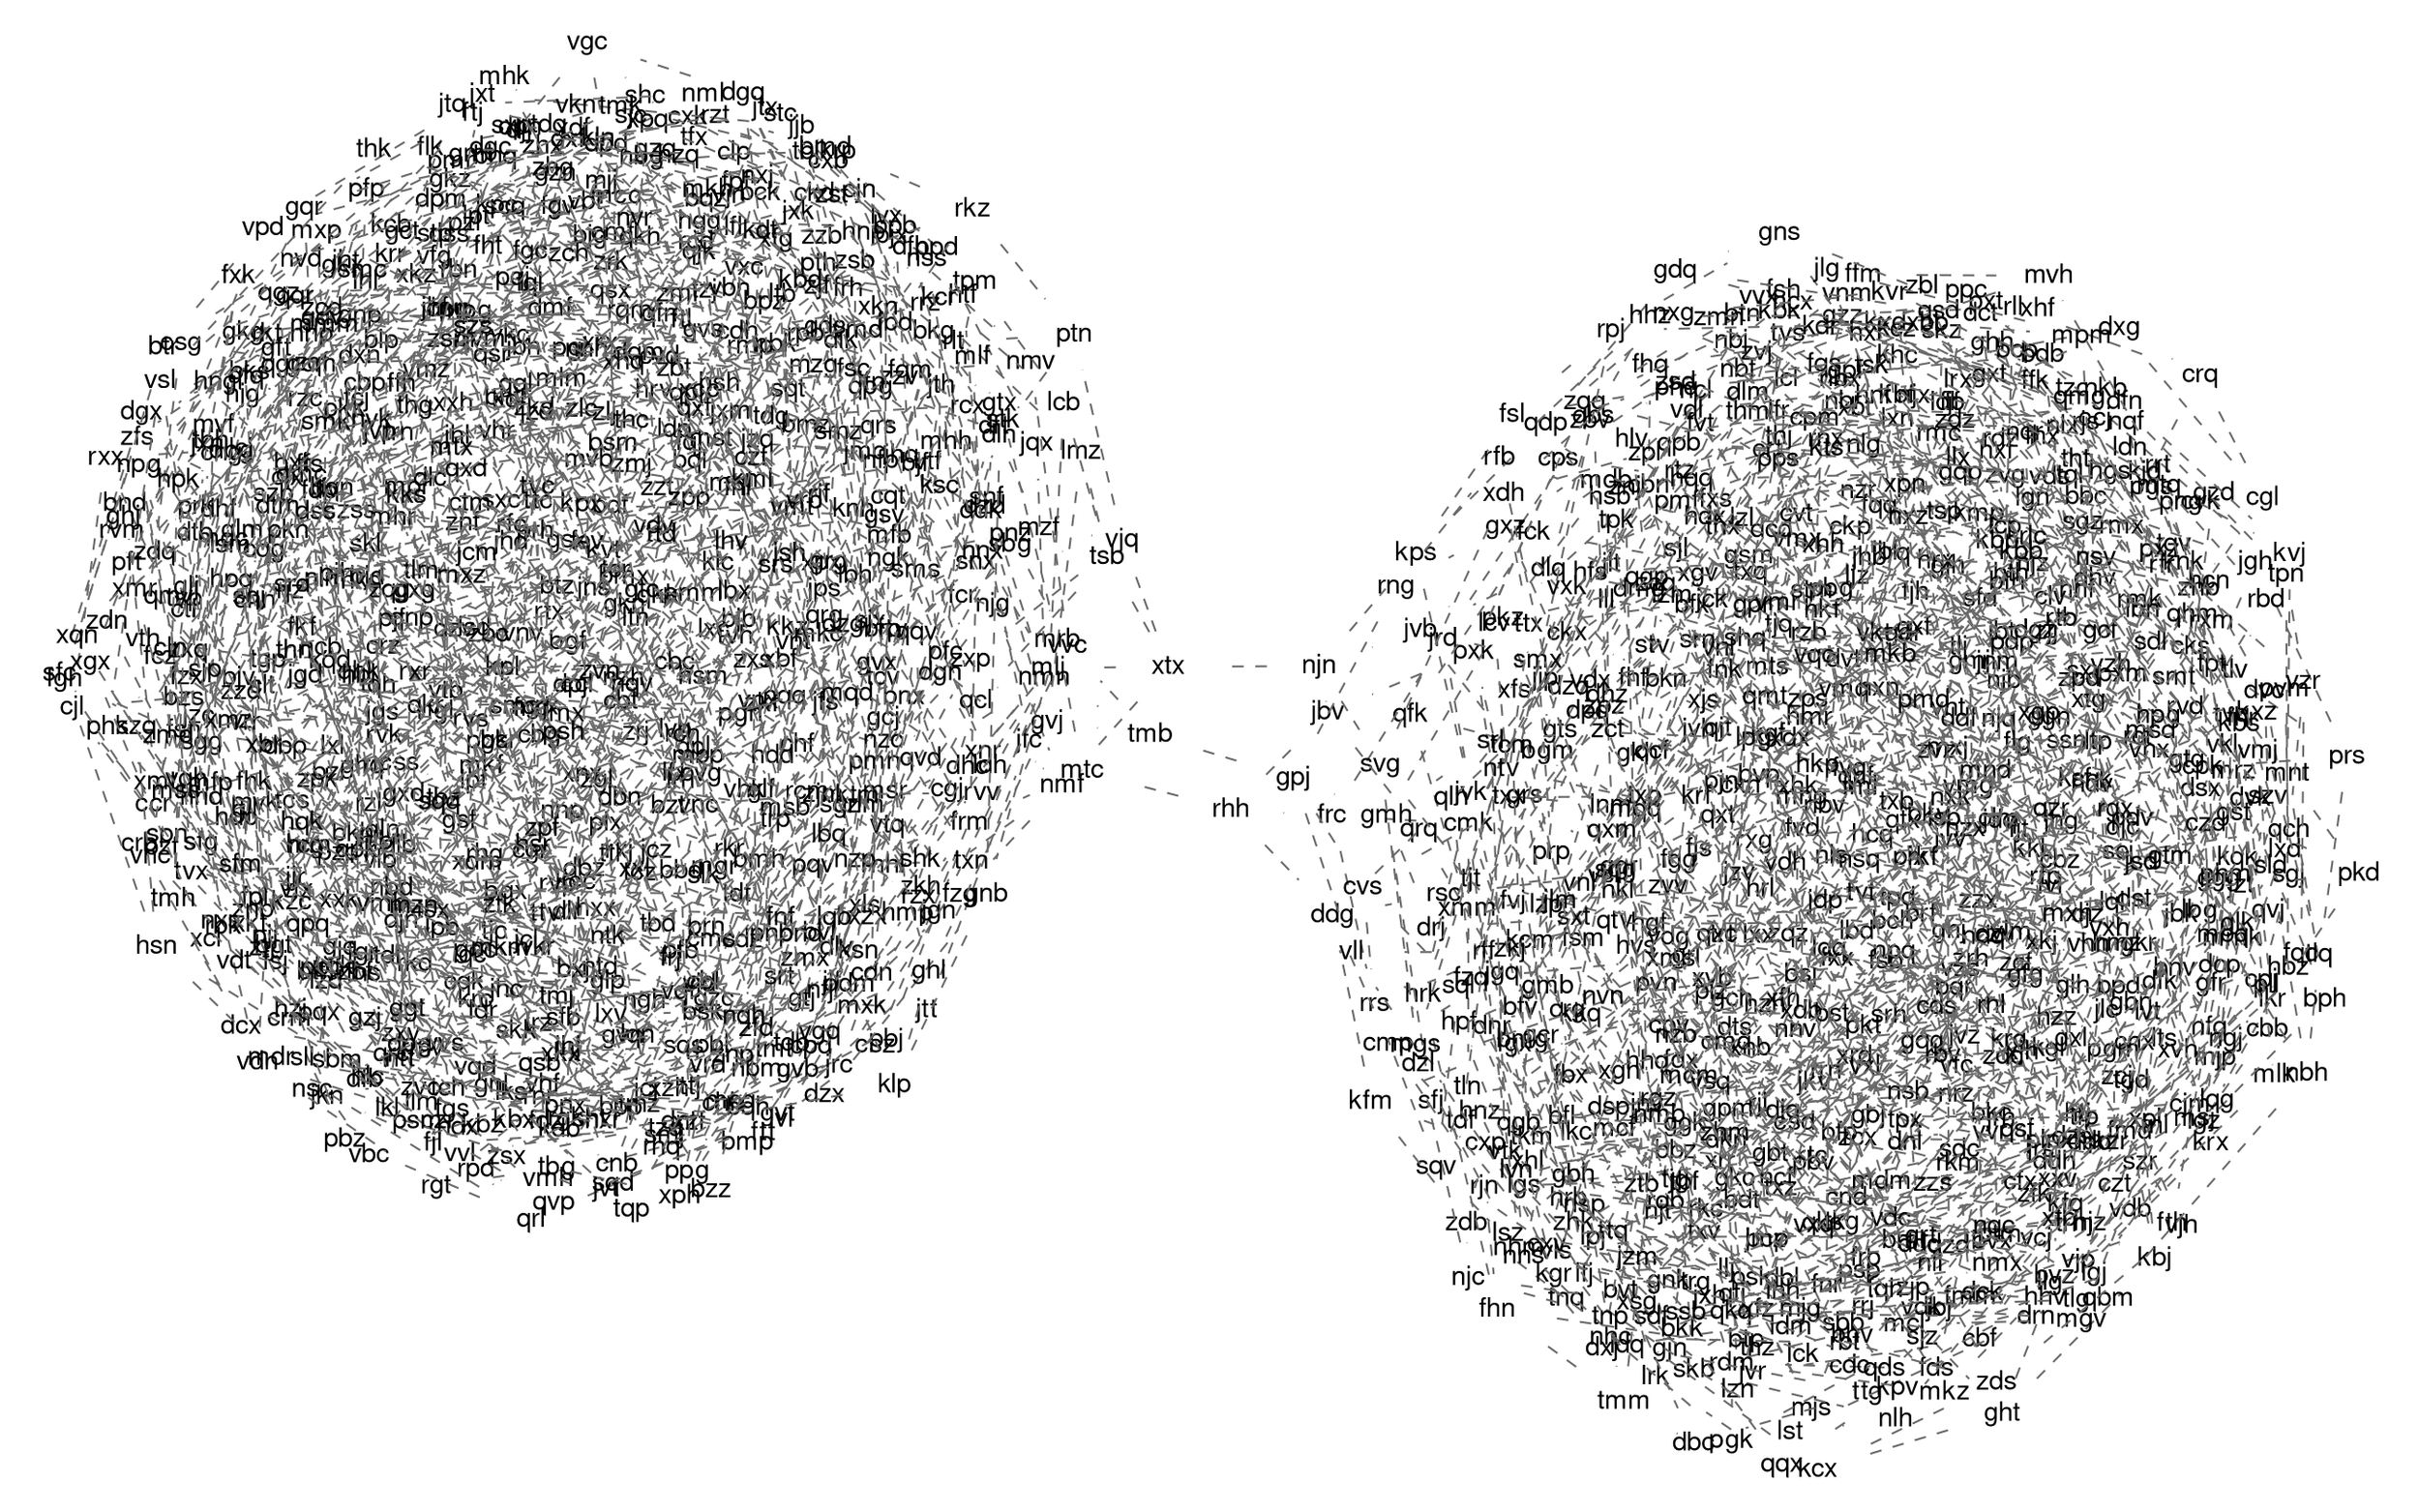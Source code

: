graph grid {
    layout = "neato";
    node [fontname = "Helvetica,Arial,sans-serif";];
    edge [fontname = "Helvetica,Arial,sans-serif";];
    node [shape = plaintext;];
    edge [weight = 1000; style = dashed; color = dimgrey;];
    
    hcn -- bbc;
    mnt -- bbc;
    skz -- bbc;
    txq -- bbc;
    bnx -- bbd;
    bbd -- gcm;
    rtr -- bbd;
    bbd -- xzf;
    fvl -- bbz;
    bbz -- ggk;
    mjs -- bbz;
    bbz -- prp;
    bbz -- skb;
    xrr -- bbz;
    bch -- bkc;
    hgf -- bch;
    jzt -- bch;
    bch -- rxg;
    bck -- djj;
    bck -- jhq;
    jht -- bck;
    bck -- tzj;
    kxd -- bcp;
    bcp -- mts;
    bcp -- tqv;
    bcp -- xhf;
    bcz -- gkc;
    hjz -- bcz;
    bcz -- scj;
    bcz -- xhl;
    lcl -- bdb;
    njx -- bdb;
    ppc -- bdb;
    sxr -- bdb;
    bdf -- cmf;
    bdf -- css;
    lfn -- bdf;
    bdf -- nlm;
    bdf -- nzh;
    bdf -- rmp;
    bfp -- bdt;
    bdt -- bfv;
    bdt -- cjm;
    bdt -- gch;
    clv -- bfh;
    bfh -- cxn;
    msd -- bfh;
    zvg -- bfh;
    kcm -- bfl;
    bfl -- rrn;
    bfl -- sfj;
    zcx -- bfl;
    bfp -- fsb;
    bfp -- fsm;
    bfp -- kgl;
    bfp -- vdb;
    gkh -- bfv;
    jvk -- bfv;
    njt -- bfv;
    bfx -- bgm;
    ckp -- bfx;
    gjh -- bfx;
    bfx -- lfr;
    npq -- bfx;
    cqk -- bgf;
    bgf -- hrv;
    prk -- bgf;
    rcm -- bgf;
    dmg -- bgm;
    fjs -- bgm;
    jjp -- bgm;
    qfk -- bgm;
    zvv -- bgm;
    bgt -- clt;
    bgt -- fsn;
    bgt -- hxx;
    bgt -- xgk;
    gvn -- bgx;
    plx -- bgx;
    pmm -- bgx;
    xnx -- bgx;
    bht -- cqg;
    bht -- ldp;
    bht -- ltb;
    bht -- qkk;
    fth -- bhv;
    nsp -- bhv;
    pln -- bhv;
    qks -- bhv;
    bjb -- gcj;
    lpb -- bjb;
    bjb -- lvb;
    bjb -- mcc;
    ccr -- bjd;
    bjd -- lrh;
    bjd -- mpg;
    bjd -- qmc;
    bjf -- fpf;
    bjf -- jlf;
    bjf -- njg;
    bjf -- zbt;
    dxf -- bjg;
    bjg -- ltb;
    nxj -- bjg;
    bjg -- qmc;
    bjg -- qpj;
    bjv -- bzr;
    bjv -- crx;
    bjv -- hvp;
    bjv -- pbp;
    bjx -- bsm;
    bjx -- ltb;
    nml -- bjx;
    nmv -- bjx;
    rrz -- bjx;
    fds -- bkc;
    psk -- bkc;
    rrn -- bkc;
    ssn -- bkc;
    bkg -- ckd;
    bkg -- cqt;
    bkg -- dft;
    bkg -- jhq;
    bkg -- stk;
    gjq -- bkh;
    bkh -- nsc;
    bkh -- pft;
    rxj -- bkh;
    bkh -- vnv;
    bkh -- zxv;
    bkk -- bvx;
    bkk -- psp;
    bkk -- qqx;
    bkk -- tkm;
    bkk -- zhk;
    bkn -- ckx;
    bkn -- dmg;
    bkn -- fqq;
    bkn -- jkv;
    dgx -- bks;
    bks -- hkd;
    bks -- rfc;
    bks -- tbh;
    bkv -- bnv;
    bkv -- cks;
    bkv -- dmg;
    gpm -- bkv;
    bkv -- xtg;
    bqn -- blp;
    blp -- dqm;
    blp -- mkf;
    xxh -- blp;
    bmd -- hsh;
    rzt -- bmd;
    tpm -- bmd;
    zhg -- bmd;
    dkn -- bmg;
    gsm -- bmg;
    lpj -- bmg;
    xmm -- bmg;
    clt -- bmh;
    mhh -- bmh;
    pfb -- bmh;
    bmh -- xzh;
    csz -- bmp;
    bmp -- hmp;
    ntd -- bmp;
    bmp -- pnb;
    nnv -- bmr;
    rjl -- bmr;
    bmr -- vdb;
    bmr -- xnb;
    cgr -- bmx;
    nbk -- bmx;
    bmx -- qvm;
    bmx -- tqh;
    bmx -- vfg;
    bmx -- vhk;
    bmx -- zkf;
    bmz -- gds;
    gnm -- bmz;
    bmz -- pgn;
    ppd -- bmz;
    bmz -- rcd;
    glm -- bnd;
    qgz -- bnd;
    qmv -- bnd;
    xmt -- bnd;
    dmf -- bnq;
    qfn -- bnq;
    vgc -- bnq;
    vmz -- bnq;
    bnv -- jvz;
    bnv -- mnt;
    trm -- bnv;
    zcj -- bnv;
    bnx -- frm;
    bnx -- lxc;
    bnx -- sqt;
    hgg -- bpb;
    bpb -- sms;
    stc -- bpb;
    tfx -- bpb;
    fxx -- bpd;
    ltp -- bpd;
    lts -- bpd;
    zcx -- bpd;
    bph -- llg;
    mnt -- bph;
    mrz -- bph;
    bph -- pll;
    dbp -- bpp;
    ftt -- bpp;
    ndx -- bpp;
    xls -- bpp;
    bpz -- ppd;
    bpz -- ttc;
    bpz -- xbf;
    xpq -- bpz;
    bpz -- zmr;
    bqh -- jtt;
    bqh -- nqq;
    bqh -- skk;
    bqh -- vvl;
    nxj -- bql;
    pmn -- bql;
    qss -- bql;
    xgk -- bql;
    bqn -- bsm;
    mxp -- bqn;
    bqn -- xmt;
    bqn -- zgl;
    bqr -- fvg;
    bqr -- ggk;
    bqr -- gkr;
    bqr -- lbd;
    bqr -- mmk;
    bqr -- vfc;
    bqz -- cbp;
    bqz -- gkz;
    jth -- bqz;
    bqz -- vxc;
    brf -- cnd;
    brf -- dkn;
    brf -- grl;
    brf -- jhb;
    brf -- ljz;
    brf -- sdc;
    brn -- kkz;
    nzc -- brn;
    brn -- tbg;
    brn -- xxk;
    brp -- cbg;
    brp -- qrg;
    brp -- qxf;
    brp -- sbg;
    fmd -- bsj;
    kkq -- bsj;
    lnm -- bsj;
    rct -- bsj;
    xgh -- bsj;
    fdz -- bsk;
    mkc -- bsk;
    bsk -- tmt;
    bsk -- vmb;
    tgp -- bsm;
    bsm -- tvh;
    bst -- crg;
    bst -- czv;
    bst -- ggn;
    bst -- lqq;
    bst -- vdk;
    ccr -- btf;
    kbz -- btf;
    smg -- btf;
    tjc -- btf;
    xcl -- btf;
    btn -- cpm;
    kmp -- btn;
    lxn -- btn;
    zbv -- btn;
    dbl -- btp;
    btp -- lck;
    rtc -- btp;
    xvb -- btp;
    fdp -- btr;
    fgh -- btr;
    pmr -- btr;
    vpd -- btr;
    knh -- btz;
    btz -- mdc;
    zmj -- btz;
    zpk -- btz;
    bvg -- fsv;
    bvg -- ksn;
    bvg -- rfc;
    bvg -- rhg;
    gvt -- bvl;
    bvl -- hdd;
    bvl -- jps;
    bvl -- pbl;
    bvl -- rzx;
    fxx -- bvp;
    hgf -- bvp;
    kbp -- bvp;
    lnm -- bvp;
    bvt -- cdc;
    bvt -- gbj;
    bvt -- gbt;
    bvt -- tdf;
    bvx -- ddh;
    bvx -- hbz;
    bvx -- txz;
    bvx -- vdk;
    gbt -- bvz;
    ght -- bvz;
    hzz -- bvz;
    xhp -- bvz;
    bxf -- kvt;
    bxf -- qgz;
    bxf -- rvk;
    bxf -- rvm;
    bxj -- jzc;
    bxj -- mkf;
    msr -- bxj;
    vrd -- bxj;
    bzf -- cqg;
    bzf -- djn;
    pqx -- bzf;
    bzf -- znb;
    glp -- bzr;
    hdp -- bzr;
    hrm -- bzr;
    rzc -- bzr;
    bzs -- pbk;
    bzs -- qgr;
    bzs -- sbm;
    bzs -- tbh;
    fdz -- bzt;
    bzt -- hsh;
    bzt -- kcc;
    lrz -- bzt;
    zjm -- bzt;
    cnb -- bzz;
    jcj -- bzz;
    pqv -- bzz;
    bzz -- tqp;
    cbb -- jbj;
    cbb -- lgj;
    cbb -- mlk;
    cbb -- vds;
    cbc -- cqt;
    tjc -- cbc;
    znf -- cbc;
    zzd -- cbc;
    cbf -- jvr;
    trg -- cbf;
    vcj -- cbf;
    cbf -- xvh;
    llv -- cbg;
    rzl -- cbg;
    cbg -- tqh;
    cbl -- hxr;
    kbx -- cbl;
    kdb -- cbl;
    lbq -- cbl;
    pmn -- cbl;
    cbl -- zxv;
    cbn -- fhq;
    cbn -- ldb;
    cbn -- ncl;
    cbn -- pkz;
    cbn -- xhk;
    fql -- cbp;
    hpq -- cbp;
    cbp -- qfq;
    rvs -- cbp;
    cbt -- kpl;
    cbt -- lxc;
    qkr -- cbt;
    cbt -- vmb;
    xdm -- cbt;
    cbt -- zzv;
    dfk -- cbz;
    ggg -- cbz;
    cbz -- pdp;
    cbz -- qch;
    stm -- cbz;
    cbz -- xpl;
    xrd -- cbz;
    fvl -- ccj;
    ghh -- ccj;
    vnm -- ccj;
    xbt -- ccj;
    hlb -- ccl;
    ccl -- mbp;
    qkr -- ccl;
    qsr -- ccl;
    ccl -- vjd;
    ccl -- znf;
    ccr -- cjl;
    ccr -- rvk;
    gpm -- cdc;
    cdc -- ptm;
    cdc -- qzd;
    cdh -- cqt;
    mpg -- cdh;
    xkn -- cdh;
    zkd -- cdh;
    zqf -- cdh;
    cdn -- gvx;
    jrc -- cdn;
    nbm -- cdn;
    qqv -- cdn;
    llj -- cds;
    smt -- cds;
    cds -- srh;
    cds -- ttq;
    vht -- cds;
    cdz -- glf;
    jzd -- cdz;
    msr -- cdz;
    cdz -- sqd;
    cfx -- ggg;
    lbg -- cfx;
    ldq -- cfx;
    cfx -- tgd;
    knh -- cgj;
    cgj -- mlj;
    cgj -- pnb;
    cgj -- srt;
    cgl -- crq;
    dxg -- cgl;
    gzd -- cgl;
    ltp -- cgl;
    cgr -- dlv;
    cgr -- ghq;
    cgr -- hlc;
    cgr -- tcs;
    gvs -- chf;
    snf -- chf;
    tch -- chf;
    xnx -- chf;
    dzx -- chh;
    xph -- chh;
    zlj -- chh;
    zmx -- chh;
    chn -- kpx;
    chn -- lzd;
    chn -- pfp;
    chn -- zdq;
    rxx -- cjl;
    spn -- cjl;
    zzd -- cjl;
    cjm -- lkr;
    phm -- cjm;
    xhp -- cjm;
    fql -- cjn;
    hnp -- cjn;
    lvx -- cjn;
    mhh -- cjn;
    cjz -- fqh;
    cjz -- gjh;
    cjz -- gtg;
    cjz -- hrl;
    mlm -- ckd;
    sjc -- ckd;
    sxp -- ckd;
    tpm -- ckd;
    ckp -- csd;
    kbp -- ckp;
    ckp -- vds;
    gmj -- cks;
    hth -- cks;
    prs -- cks;
    cmk -- ckx;
    jvh -- ckx;
    ncl -- ckx;
    xgv -- ckx;
    djq -- clm;
    clm -- kqk;
    lxx -- clm;
    pbg -- clm;
    cln -- dtb;
    cln -- npg;
    cln -- nvd;
    cln -- vhf;
    clp -- gmt;
    lfn -- clp;
    clp -- ltb;
    vfg -- clp;
    clt -- crz;
    clt -- gkg;
    clv -- cpj;
    ldb -- clv;
    clv -- njx;
    clv -- qjt;
    clx -- ghq;
    clx -- vtb;
    clx -- zhg;
    clx -- znf;
    cmf -- gkg;
    tdg -- cmf;
    cmf -- vjn;
    cmk -- dnr;
    cmk -- frc;
    gcr -- cmk;
    cmk -- jlt;
    cmk -- tln;
    cmp -- ddg;
    cmp -- hrk;
    cmp -- jgq;
    rjn -- cmp;
    cmp -- tdf;
    cmq -- fbx;
    hmr -- cmq;
    xfh -- cmq;
    zdc -- cmq;
    cms -- gcj;
    hsr -- cms;
    kdb -- cms;
    cms -- kpl;
    cpd -- cnb;
    kbx -- cnb;
    vnc -- cnb;
    krg -- cnd;
    cnd -- lkc;
    vjp -- cnd;
    cng -- jgs;
    cng -- kpc;
    cng -- qfq;
    cng -- qhk;
    cnk -- jhg;
    cnk -- shq;
    xhk -- cnk;
    zdc -- cnk;
    glh -- cnx;
    jrs -- cnx;
    lqq -- cnx;
    cnx -- pdv;
    cpd -- sqd;
    cpd -- stk;
    trp -- cpd;
    cpj -- dzs;
    cpj -- sgj;
    cpj -- trm;
    cpk -- gfr;
    cpk -- jbl;
    cpk -- ksf;
    cpk -- prs;
    cpk -- qvj;
    cpk -- smt;
    gzz -- cpm;
    lzm -- cpm;
    cpm -- pdp;
    vnm -- cpm;
    dqm -- cpq;
    cpq -- jxn;
    cpq -- mvb;
    tvc -- cpq;
    cps -- hqq;
    nbj -- cps;
    pmf -- cps;
    pxk -- cps;
    cpv -- dhv;
    cpv -- jrh;
    cpv -- kcm;
    cpv -- nhc;
    ctm -- cqg;
    gln -- cqg;
    cqg -- qvm;
    cqk -- gzc;
    cqk -- mvk;
    cqk -- tzq;
    cqk -- zvc;
    rcx -- cqt;
    vbn -- cqt;
    xkn -- cqt;
    xnr -- cqt;
    dcx -- crb;
    hzj -- crb;
    lsm -- crb;
    tcs -- crb;
    fvj -- crg;
    crg -- hpf;
    crg -- pjx;
    ghq -- crm;
    lzd -- crm;
    pbz -- crm;
    plx -- crm;
    dxg -- crq;
    rll -- crq;
    rmx -- crq;
    crt -- fsh;
    crt -- gxt;
    nzx -- crt;
    crt -- vds;
    crt -- zqq;
    fkf -- crx;
    crx -- hxx;
    crx -- mst;
    pqv -- crx;
    crx -- sqj;
    crx -- tdl;
    crz -- mbp;
    tcs -- crz;
    vmz -- crz;
    jbj -- csd;
    vtk -- csd;
    xvh -- csd;
    csg -- gcm;
    jhf -- csg;
    lhl -- csg;
    csg -- vth;
    fgs -- css;
    fsn -- css;
    gsf -- css;
    css -- nnp;
    rzl -- css;
    csz -- dnt;
    csz -- rvv;
    trp -- csz;
    ctf -- fcz;
    ctf -- gkg;
    ctf -- hhd;
    ctf -- npg;
    tmh -- ctf;
    ctf -- vhr;
    ctm -- gnp;
    ctm -- jxm;
    rkr -- ctm;
    zmj -- ctm;
    dlc -- cvd;
    fgv -- cvd;
    pmm -- cvd;
    qrg -- cvd;
    cvk -- kvj;
    cvk -- mxj;
    cvk -- nlx;
    zvg -- cvk;
    gpj -- cvs;
    grs -- cvs;
    cvs -- rrs;
    sql -- cvs;
    cvt -- dpq;
    cvt -- sdl;
    cvt -- trt;
    cvt -- xgv;
    cxk -- cxb;
    fqm -- cxb;
    xfg -- cxb;
    zsm -- cxb;
    mql -- cxk;
    zch -- cxk;
    cxk -- zhg;
    dzq -- cxn;
    fsm -- cxn;
    cxn -- gdr;
    zzs -- cxn;
    kfm -- cxp;
    vdh -- cxp;
    vsq -- cxp;
    cxp -- zdb;
    cxv -- lkc;
    cxv -- psk;
    cxv -- rrn;
    cxv -- sfj;
    czd -- nfq;
    czd -- npq;
    czd -- sgz;
    czd -- vlm;
    fsc -- czf;
    rlt -- czf;
    thc -- czf;
    czf -- vfx;
    dfb -- czr;
    hsn -- czr;
    czr -- qrc;
    vdn -- czr;
    czr -- vmh;
    znp -- czr;
    czt -- pgm;
    czt -- tkg;
    zcf -- czt;
    zzs -- czt;
    gbt -- czv;
    gxf -- czv;
    czv -- njq;
    pbv -- czv;
    tpx -- czv;
    krg -- dbb;
    dbb -- llg;
    njb -- dbb;
    dbb -- tkg;
    gbh -- dbc;
    pgk -- dbc;
    tmm -- dbc;
    ttg -- dbc;
    dgc -- dbg;
    lcj -- dbg;
    pft -- dbg;
    qpk -- dbg;
    xxh -- dbg;
    dbl -- dck;
    sxt -- dbl;
    dbl -- tfp;
    dbn -- gvx;
    dbn -- pkn;
    dbn -- tbz;
    dbn -- vrd;
    dbp -- gjl;
    dbp -- kqd;
    dbp -- rfc;
    zdn -- dbp;
    dbz -- djn;
    dbz -- gpl;
    gxd -- dbz;
    dbz -- hqv;
    kzc -- dbz;
    dbz -- ndx;
    dbz -- pnx;
    dbz -- vhk;
    dbz -- vqf;
    lrq -- dcd;
    dcd -- qxc;
    rmc -- dcd;
    dcd -- zpl;
    dxj -- dck;
    gmj -- dck;
    zjp -- dck;
    dcp -- fth;
    dcp -- pgm;
    dcp -- rrj;
    dcp -- tlv;
    dcp -- zhb;
    dct -- gns;
    dct -- knk;
    dct -- lcp;
    dct -- tvs;
    dcx -- fhs;
    tmh -- dcx;
    dcx -- vhf;
    nsb -- ddd;
    plz -- ddd;
    ddd -- tgd;
    xfz -- ddd;
    ddf -- kqk;
    ddf -- rtc;
    ddf -- rtp;
    ddf -- sjl;
    kfm -- ddg;
    qlh -- ddg;
    rhh -- ddg;
    rsc -- ddg;
    ddh -- kfq;
    ddh -- mjp;
    ndq -- ddh;
    njt -- ddh;
    ddk -- htf;
    jfc -- ddk;
    ddk -- kkz;
    ddk -- nfp;
    ddk -- rcx;
    dfb -- dpg;
    dfb -- gsf;
    dfb -- kbx;
    dfb -- ntd;
    dfh -- dzd;
    dfh -- jjb;
    dfh -- tbj;
    dfh -- zmj;
    gxl -- dfk;
    dfk -- lgz;
    dfk -- nbv;
    dfn -- kvj;
    dfn -- qsd;
    dfn -- rnx;
    dfn -- smt;
    msr -- dft;
    dft -- mzf;
    nnx -- dft;
    lpt -- dgc;
    dgc -- rcd;
    stc -- dgc;
    fqm -- dgn;
    dgn -- gvb;
    dgn -- jfs;
    dgn -- ldh;
    dgn -- qrg;
    dgq -- jxk;
    dgq -- nbk;
    dgq -- vgc;
    dgq -- vmd;
    dgx -- lsm;
    dgx -- sfc;
    dgx -- vfg;
    dgz -- djc;
    dgz -- knk;
    dgz -- mnd;
    dgz -- nqr;
    qmt -- dgz;
    dhc -- dlv;
    dhc -- gcj;
    dhc -- vnt;
    dhc -- vvc;
    qgz -- dhf;
    rvm -- dhf;
    rxj -- dhf;
    dhf -- xqn;
    mpm -- dhv;
    rct -- dhv;
    dhv -- tpt;
    dlm -- dhz;
    dlq -- dhz;
    sql -- dhz;
    tjq -- dhz;
    zqz -- dhz;
    gbj -- djc;
    hpg -- djc;
    djc -- vdh;
    djj -- jxt;
    mxp -- djj;
    djj -- pgj;
    djj -- shc;
    dpj -- djn;
    fnd -- djn;
    fjs -- djq;
    djq -- qfj;
    xnb -- djq;
    jdq -- dkn;
    dkn -- lzn;
    fkf -- dlb;
    ngh -- dlb;
    tmx -- dlb;
    vrr -- dlb;
    xgk -- dlb;
    dlc -- glm;
    dlc -- scq;
    dlc -- tcr;
    ztk -- dlc;
    qrg -- dlk;
    tbj -- dlk;
    vmt -- dlk;
    zbt -- dlk;
    dlm -- fqs;
    dlm -- gqp;
    dlm -- rmc;
    dln -- gnb;
    dln -- jps;
    kbd -- dln;
    dln -- ptn;
    dlq -- fxs;
    dlq -- jvb;
    lzm -- dlq;
    dlq -- qbs;
    dlq -- sjl;
    dlr -- ghq;
    dlr -- gsr;
    dlr -- srt;
    dlr -- zbc;
    gvx -- dlv;
    dlv -- mcq;
    mzg -- dmf;
    qkk -- dmf;
    smk -- dmf;
    dmf -- vbt;
    dmg -- nbf;
    dnl -- jzv;
    lhh -- dnl;
    dnl -- pjx;
    vxq -- dnl;
    xxv -- dnl;
    kgr -- dnr;
    qjt -- dnr;
    dnr -- zhk;
    dnt -- gtj;
    lpb -- dnt;
    vvs -- dnt;
    zsx -- dnt;
    kbd -- dpd;
    nvk -- dpd;
    vgc -- dpd;
    dpd -- vxc;
    dpg -- gln;
    jkn -- dpg;
    dpg -- kbz;
    dpg -- zrj;
    dpj -- gdv;
    dpj -- jcz;
    dpj -- qrs;
    dpj -- vlb;
    dpm -- gzn;
    dpm -- qjk;
    dpm -- rkt;
    dpm -- sxc;
    dpn -- rzc;
    dpn -- scq;
    dpn -- vkn;
    dpn -- zjf;
    gxz -- dpq;
    hzh -- dpq;
    txp -- dpq;
    kbd -- dqm;
    ngk -- dqm;
    dqm -- qgr;
    vbn -- dqm;
    gmh -- drj;
    sxt -- drj;
    drj -- vnl;
    drj -- zkj;
    krx -- drn;
    drn -- lkr;
    drn -- lst;
    drn -- ssb;
    fnr -- dsp;
    gqg -- dsp;
    ncf -- dsp;
    dsp -- xfs;
    dss -- jtq;
    dss -- kpl;
    dss -- nvk;
    dss -- rmv;
    lqg -- dst;
    dst -- qks;
    rzb -- dst;
    zpd -- dst;
    mmk -- dsx;
    ndq -- dsx;
    phm -- dsx;
    dsx -- tlj;
    lpt -- dtb;
    nvk -- dtb;
    sll -- dtb;
    qxd -- dtm;
    rzl -- dtm;
    vqh -- dtm;
    zch -- dtm;
    zfs -- dtm;
    hkl -- dts;
    jdq -- dts;
    lsz -- dts;
    nzb -- dts;
    qxc -- dts;
    sdc -- dts;
    dvc -- kjd;
    dvc -- qch;
    dvc -- szv;
    dvc -- zzx;
    ffk -- dvk;
    hmz -- dvk;
    vzh -- dvk;
    xxv -- dvk;
    hxz -- dvt;
    kbf -- dvt;
    mdb -- dvt;
    shq -- dvt;
    srh -- dvt;
    tpd -- dvt;
    dxf -- kql;
    dxf -- nbg;
    qfn -- dxf;
    dxg -- fjf;
    dxg -- nbx;
    dxj -- jnv;
    dxj -- nhm;
    ssb -- dxj;
    fhk -- dxn;
    rcd -- dxn;
    szs -- dxn;
    tvc -- dxn;
    dzd -- gvj;
    dzd -- jmq;
    lbx -- dzd;
    dzg -- glf;
    dzg -- jmq;
    dzg -- qvd;
    tvc -- dzg;
    lsz -- dzl;
    njc -- dzl;
    pvn -- dzl;
    svg -- dzl;
    dzq -- lcv;
    dzq -- pxk;
    dzq -- qcf;
    dzq -- qrq;
    dzq -- rtz;
    dzq -- vhl;
    gqg -- dzs;
    dzs -- htj;
    dzs -- jmp;
    jrh -- dzs;
    sdc -- dzs;
    dzv -- fhl;
    ntd -- dzv;
    qxd -- dzv;
    rvs -- dzv;
    dzx -- gnb;
    dzx -- nzp;
    dzx -- pnx;
    fhl -- fbd;
    hsm -- fbd;
    fbd -- rcx;
    rkz -- fbd;
    grs -- fbx;
    jdp -- fbx;
    xfz -- fbx;
    lzm -- fck;
    fck -- qfk;
    fck -- txq;
    fck -- zpl;
    jth -- fcr;
    ktm -- fcr;
    mlj -- fcr;
    fcr -- nfp;
    vrb -- fcr;
    fcz -- ffh;
    fcz -- vdn;
    fcz -- zqg;
    fdp -- fgl;
    fdp -- jgs;
    rkt -- fdp;
    fdp -- zlc;
    kpv -- fds;
    fds -- qks;
    fds -- rdm;
    fdx -- lnm;
    nbv -- fdx;
    njt -- fdx;
    xnb -- fdx;
    fgs -- fdz;
    fdz -- tcz;
    ffh -- klc;
    ffh -- pkn;
    vkc -- ffh;
    ffh -- zrk;
    ffk -- kdr;
    ffk -- rxm;
    ffk -- vvx;
    gzz -- ffm;
    kbf -- ffm;
    ffm -- mvh;
    ffm -- tzc;
    ffm -- vdl;
    ffs -- ghj;
    ffs -- lpb;
    ffs -- mhr;
    ffs -- xcc;
    fgc -- hjg;
    fgc -- jps;
    fgc -- mpg;
    fgc -- nnh;
    jgq -- fgg;
    kgr -- fgg;
    njq -- fgg;
    qjt -- fgg;
    hsn -- fgh;
    fgh -- sgg;
    zdn -- fgh;
    qpq -- fgl;
    ttc -- fgl;
    vnx -- fgl;
    jcj -- fgr;
    kzc -- fgr;
    fgr -- ndx;
    fgr -- sfg;
    fgr -- tqh;
    ttv -- fgr;
    nbm -- fgs;
    fgs -- skk;
    fht -- fgv;
    fgv -- lfl;
    fgv -- qkh;
    fgv -- qvm;
    kfm -- fgx;
    fgx -- rkc;
    xfh -- fgx;
    zct -- fgx;
    fvg -- fhf;
    fxx -- fhf;
    gpr -- fhf;
    gxz -- fhf;
    gjq -- fhk;
    fhk -- nxs;
    fhk -- ztj;
    ztk -- fhk;
    fhl -- jvp;
    fhl -- nbg;
    vtq -- fhl;
    fhn -- hrk;
    rjn -- fhn;
    thz -- fhn;
    tmm -- fhn;
    fhq -- fsh;
    hxl -- fhq;
    fhq -- rnx;
    xdh -- fhq;
    fhr -- hxf;
    lqg -- fhr;
    fhr -- pjx;
    pvm -- fhr;
    fhs -- jxn;
    ttv -- fhs;
    xxl -- fhs;
    fht -- hrv;
    fht -- lsm;
    fht -- sjc;
    fht -- xfg;
    fhx -- lbg;
    nbr -- fhx;
    fhx -- png;
    thm -- fhx;
    kmp -- fjf;
    fjf -- pgs;
    pmf -- fjf;
    fjf -- vdh;
    fjs -- fjh;
    kxd -- fjh;
    png -- fjh;
    fjh -- zvv;
    fjl -- ngh;
    rbk -- fjl;
    tzq -- fjl;
    vdt -- fjl;
    nnv -- fjs;
    fjs -- rxg;
    xkj -- fjs;
    hcn -- fjt;
    phm -- fjt;
    psp -- fjt;
    stv -- fjt;
    fkf -- jhl;
    fkf -- skl;
    flg -- gst;
    lzl -- flg;
    rbv -- flg;
    rct -- flg;
    flk -- hzq;
    flk -- tdq;
    flk -- vsl;
    flk -- zbt;
    fmd -- gfg;
    fmd -- kbj;
    fmd -- lvt;
    fml -- gbn;
    hkf -- fml;
    fml -- hmz;
    fml -- nlg;
    sqg -- fml;
    fml -- vlm;
    fmm -- frb;
    gpm -- fmm;
    fmm -- rkm;
    fmm -- szr;
    fnd -- kpl;
    fnd -- lvb;
    fnd -- pjh;
    fnd -- qxf;
    fnd -- ttl;
    fnf -- jns;
    fnf -- rzx;
    tdb -- fnf;
    fnf -- tqp;
    fnk -- gdr;
    fnk -- pdp;
    vmx -- fnk;
    zkj -- fnk;
    jdp -- fnl;
    mgv -- fnl;
    ngj -- fnl;
    fnl -- vhn;
    kpv -- fnr;
    fnr -- lqq;
    zzs -- fnr;
    kpc -- fpf;
    smk -- fpf;
    tbj -- fpf;
    fpl -- pbz;
    fpl -- tmj;
    xgx -- fpl;
    fpl -- zbc;
    fpl -- zxv;
    fqc -- gtm;
    kzr -- fqc;
    lvt -- fqc;
    fqc -- tlq;
    fqc -- vzr;
    fqh -- ght;
    fqh -- hhq;
    fqh -- tlg;
    fqj -- lxl;
    rrz -- fqj;
    fqj -- xkz;
    fqj -- zrj;
    fql -- jns;
    fql -- qgz;
    fql -- xdf;
    fqm -- hsh;
    fqm -- nmv;
    fqm -- zmr;
    hcn -- fqq;
    lzl -- fqq;
    njx -- fqq;
    rtp -- fqq;
    ldn -- fqs;
    nxg -- fqs;
    fqs -- vvx;
    zps -- fqs;
    mkz -- frb;
    vsq -- frb;
    zdc -- frb;
    ztb -- frb;
    frc -- jrd;
    rhh -- frc;
    frc -- rrs;
    gpl -- frh;
    frh -- gtx;
    kln -- frh;
    nvr -- frh;
    frj -- jjr;
    lvl -- frj;
    frj -- qrg;
    tmx -- frj;
    frm -- mtc;
    mxk -- frm;
    nzp -- frm;
    frm -- pbj;
    frm -- rzx;
    frm -- snx;
    hkf -- fsb;
    ksf -- fsb;
    nvn -- fsb;
    vcj -- fsb;
    fsc -- hmp;
    fsc -- jbh;
    fsc -- mzg;
    rjs -- fsh;
    thm -- fsh;
    fsj -- jcl;
    fsj -- lxl;
    fsj -- qsb;
    fsj -- tvx;
    fsj -- xmt;
    fsl -- kps;
    phq -- fsl;
    rpj -- fsl;
    znj -- fsl;
    jvk -- fsm;
    xdb -- fsm;
    fsn -- mpr;
    xgx -- fsn;
    jfs -- fsv;
    jzq -- fsv;
    vrr -- fsv;
    trm -- fth;
    fth -- vjp;
    ftj -- gqr;
    ftj -- npg;
    ftj -- thk;
    ftj -- zst;
    ftl -- ldp;
    ftl -- llv;
    ftl -- qsx;
    vmt -- ftl;
    ftt -- hhl;
    ftt -- qdm;
    ftt -- rmv;
    ftv -- gds;
    ftv -- jfc;
    rxj -- ftv;
    ftv -- srs;
    ftv -- tvh;
    pjn -- fvd;
    txq -- fvd;
    vhn -- fvd;
    xdb -- fvd;
    fvg -- tjq;
    fvg -- zqz;
    fvj -- hrl;
    lpj -- fvj;
    fvj -- pxk;
    fvl -- rtc;
    fvl -- sfd;
    fvt -- kcz;
    fvt -- nlx;
    shq -- fvt;
    fvt -- xfs;
    fxk -- gzn;
    fxk -- mvf;
    fxk -- prk;
    fxk -- zcd;
    kxd -- fxs;
    ljz -- fxs;
    nlg -- fxs;
    sjl -- fxs;
    vmx -- fxs;
    xpn -- fxs;
    gpm -- fxv;
    fxv -- kmp;
    fxv -- kpv;
    fxv -- vls;
    fxx -- jhg;
    fxx -- ncf;
    nll -- fxx;
    fxx -- vnl;
    hdd -- fzg;
    msr -- fzg;
    nmf -- fzg;
    vgq -- fzg;
    fzq -- lzp;
    fzq -- qlh;
    txx -- fzq;
    fzq -- xms;
    gft -- fzx;
    gjq -- fzx;
    gxd -- fzx;
    fzx -- qfq;
    rbk -- fzx;
    nmb -- gbh;
    gbh -- txb;
    zkj -- gbh;
    gbj -- ggr;
    msj -- gbj;
    kbj -- gbn;
    kxz -- gbn;
    vcj -- gbn;
    zrh -- gbn;
    gbt -- zvv;
    gcc -- ggt;
    gcc -- hdd;
    hlb -- gcc;
    gcc -- lkl;
    gcc -- sgg;
    gcf -- ksf;
    gcf -- nbv;
    tsk -- gcf;
    gcf -- vhn;
    gpr -- gch;
    tnq -- gch;
    xjs -- gch;
    jxm -- gcj;
    txn -- gcj;
    gqr -- gcm;
    qqr -- gcm;
    gcr -- qnf;
    gcr -- ssb;
    xgh -- gcr;
    lcj -- gct;
    nml -- gct;
    qsr -- gct;
    sxp -- gct;
    zlj -- gct;
    gdq -- gns;
    gdq -- hcx;
    gdq -- qdp;
    qsd -- gdq;
    gqp -- gdr;
    pxz -- gdr;
    rrt -- gdr;
    srn -- gdr;
    vhx -- gdr;
    gds -- rbn;
    zch -- gds;
    gdv -- hhp;
    gdv -- qvm;
    smk -- gdv;
    gfg -- mrz;
    gfg -- nls;
    qzr -- gfg;
    tbf -- gfg;
    nxk -- gfr;
    gfr -- pll;
    rkm -- gfr;
    gft -- srd;
    vkc -- gft;
    gft -- xdf;
    nzx -- ggg;
    ggg -- zjj;
    ggk -- hnz;
    ggk -- pgm;
    ggn -- jvv;
    ggn -- nzr;
    stm -- ggn;
    grs -- ggr;
    vmr -- ggr;
    ggr -- zhm;
    jcl -- ggt;
    sjp -- ggt;
    sqs -- ggt;
    ggt -- xcl;
    kbk -- ghh;
    ghh -- nkb;
    ghh -- vmq;
    ghj -- nlm;
    ghj -- pft;
    ghj -- sqj;
    ghl -- gvj;
    ghl -- gvt;
    ghl -- klp;
    vtq -- ghl;
    ghl -- znp;
    ghq -- klc;
    ghq -- nxs;
    ght -- kbj;
    kcx -- ght;
    gzd -- gjh;
    hth -- gjh;
    gjh -- tlj;
    hlb -- gjl;
    gjl -- pzd;
    gjl -- zpp;
    gjn -- gnk;
    lst -- gjn;
    gjn -- mcf;
    trt -- gjn;
    gjq -- sqs;
    hcq -- gkc;
    hvs -- gkc;
    vdc -- gkc;
    scq -- gkg;
    gkh -- jjp;
    gkh -- jnv;
    gkh -- qpb;
    gkh -- thm;
    kcc -- gkn;
    mjj -- gkn;
    mqd -- gkn;
    ncb -- gkn;
    plx -- gkn;
    gkr -- mdm;
    gkr -- rmk;
    gkr -- tpd;
    mdc -- gkx;
    pqj -- gkx;
    qfn -- gkx;
    szb -- gkx;
    krr -- gkz;
    gkz -- trn;
    xhq -- gkz;
    rxr -- glf;
    tmt -- glf;
    vtf -- glf;
    glh -- hhv;
    glh -- vdg;
    glh -- zvg;
    hqk -- glj;
    glj -- jxn;
    glj -- pgj;
    glj -- vhc;
    glk -- lxd;
    glk -- mnt;
    nsq -- glk;
    glk -- xpl;
    glm -- pjj;
    rfc -- glm;
    hsm -- gln;
    jhc -- gln;
    gln -- xxk;
    glp -- lrh;
    lzd -- glp;
    mxk -- glp;
    psm -- glp;
    glp -- rgk;
    gmb -- mgs;
    gmb -- nzb;
    gmb -- rqb;
    gmb -- vnl;
    xjs -- gmb;
    gmh -- gpj;
    gmh -- pkz;
    gmh -- sfj;
    gmh -- srl;
    gmj -- gzz;
    gmj -- pjn;
    gqr -- gmt;
    jzd -- gmt;
    gmt -- xrx;
    klp -- gnb;
    mrb -- gnb;
    nnv -- gnj;
    pjn -- gnj;
    sgj -- gnj;
    tpt -- gnj;
    vxl -- gnj;
    gnj -- zhm;
    nnv -- gnk;
    vxq -- gnk;
    gnk -- xhl;
    lkl -- gnl;
    sbm -- gnl;
    trn -- gnl;
    vjd -- gnl;
    gnm -- pbl;
    pnz -- gnm;
    sfb -- gnm;
    mss -- gnp;
    pfp -- gnp;
    qfn -- gnp;
    kbf -- gns;
    rpj -- gns;
    gsm -- gpf;
    phq -- gpf;
    scj -- gpf;
    zdz -- gpf;
    rng -- gpj;
    tmb -- gpj;
    gpj -- vll;
    gpl -- lqc;
    rcm -- gpl;
    gpm -- lzp;
    vkt -- gpr;
    gpr -- zps;
    jbt -- gqg;
    qxc -- gqg;
    gqg -- szr;
    gql -- prh;
    gql -- qmc;
    rjf -- gql;
    tfx -- gql;
    zvn -- gql;
    gqp -- hqq;
    gqp -- szv;
    gqr -- pft;
    grg -- nfp;
    grg -- nqq;
    qqv -- grg;
    grg -- zpf;
    lhh -- grl;
    tpd -- grl;
    vdx -- grl;
    grs -- prp;
    grs -- srn;
    vdx -- grs;
    grt -- jvr;
    grt -- jzt;
    grt -- pvn;
    grt -- vjp;
    gsf -- pgj;
    rch -- gsf;
    gsm -- hcq;
    gsm -- xbt;
    mqd -- gsr;
    mvf -- gsr;
    qpq -- gsr;
    tbz -- gsr;
    gst -- jhg;
    pkd -- gst;
    qvj -- gst;
    sld -- gst;
    gst -- vkl;
    gsv -- kpx;
    gsv -- kvt;
    gsv -- ldh;
    gsv -- lvx;
    gsx -- hdd;
    gsx -- hrv;
    gsx -- pjf;
    rfc -- gsx;
    szb -- gsx;
    kml -- gtc;
    gtc -- lpf;
    gtc -- mvb;
    gtc -- qrs;
    gtc -- tcs;
    gtm -- gtg;
    gtg -- kkl;
    rzb -- gtg;
    gzc -- gtj;
    jtt -- gtj;
    lqb -- gtj;
    ltn -- gtj;
    rtb -- gtm;
    gtm -- szr;
    gtm -- xdx;
    lpg -- gts;
    pmf -- gts;
    qgb -- gts;
    gts -- rfb;
    ksc -- gtx;
    mrb -- gtx;
    tdg -- gtx;
    gvb -- gvn;
    gvb -- jvt;
    gvb -- tbd;
    gvj -- lmz;
    pfc -- gvj;
    tmb -- gvj;
    lqb -- gvn;
    gvn -- rgt;
    gvn -- rvk;
    gvs -- gxg;
    kbd -- gvs;
    nvr -- gvs;
    gvt -- qrl;
    gvt -- tbd;
    gvt -- vmh;
    pth -- gvx;
    gvx -- snx;
    gxd -- jzq;
    gxd -- qrc;
    gxf -- hnf;
    gxf -- pgs;
    gxf -- vmg;
    gxf -- zcq;
    kzc -- gxg;
    slk -- gxg;
    thg -- gxg;
    gxl -- sdc;
    gxl -- vmq;
    zjp -- gxl;
    gxt -- hgs;
    gxt -- tlj;
    xhf -- gxt;
    hlv -- gxz;
    gxz -- rng;
    gzc -- hxr;
    gzc -- ktm;
    tbz -- gzc;
    gzd -- rvd;
    tht -- gzd;
    gzj -- jgs;
    gzj -- nnp;
    gzj -- ntt;
    gzj -- smj;
    gzn -- lbx;
    gzn -- mhk;
    kml -- gzq;
    nnh -- gzq;
    pmr -- gzq;
    vkn -- gzq;
    hhz -- gzz;
    gzz -- pxt;
    hbl -- jvp;
    hbl -- kvt;
    hbl -- mdc;
    rcg -- hbl;
    hbl -- rkd;
    hbl -- rvm;
    xmz -- hbl;
    hbz -- lgz;
    rgx -- hbz;
    hbz -- tpn;
    hpg -- hcn;
    hcq -- jvz;
    qnf -- hcq;
    hcq -- vmr;
    hcx -- hgs;
    xjs -- hcx;
    hcx -- zbl;
    hdd -- zzt;
    hdp -- smg;
    hdp -- szq;
    hdp -- xdm;
    qmt -- hdx;
    rdz -- hdx;
    rlc -- hdx;
    srl -- hdx;
    hfs -- jbl;
    jjp -- hfs;
    hfs -- rff;
    hfs -- vvx;
    hgf -- hkl;
    hgf -- lxx;
    hgf -- qks;
    hgf -- tjt;
    hgg -- hrv;
    hgg -- jhd;
    hgg -- mcc;
    lbn -- hgs;
    rkf -- hgs;
    lxv -- hhd;
    hhd -- mdc;
    hhd -- npg;
    phm -- hhf;
    qnf -- hhf;
    hhf -- rxm;
    hhf -- vmr;
    kml -- hhl;
    ldh -- hhl;
    hhl -- vqf;
    pfp -- hhp;
    hhp -- qnp;
    zmj -- hhp;
    hhq -- jvr;
    mng -- hhq;
    hhq -- nls;
    hhq -- sfj;
    hhv -- mlk;
    hhv -- tkg;
    hhv -- ttg;
    hhz -- lxn;
    hhz -- qbs;
    hhz -- rfb;
    qss -- hjg;
    thn -- hjg;
    tqh -- hjg;
    hjz -- ptm;
    vjh -- hjz;
    hjz -- vmg;
    hkd -- kvt;
    hkd -- sqt;
    zbf -- hkd;
    hkf -- pps;
    hkf -- zsd;
    ndq -- hkl;
    smx -- hkl;
    hkp -- jsd;
    hkp -- kgf;
    hkp -- mjz;
    hkp -- tvt;
    hkp -- vcl;
    hlb -- rjz;
    hlb -- sfb;
    mfp -- hlc;
    rbk -- hlc;
    smj -- hlc;
    hlv -- njx;
    hlv -- qgp;
    hlv -- qjt;
    qcl -- hmp;
    vrd -- hmp;
    hmr -- kkq;
    hmr -- rjs;
    xhh -- hmr;
    hmz -- nrz;
    plz -- hmz;
    xhf -- hnf;
    zjj -- hnf;
    hnf -- znj;
    hng -- nvd;
    thg -- hng;
    xbr -- hng;
    zqf -- hng;
    rrz -- hnp;
    hnp -- vdv;
    hnp -- zzv;
    qxc -- hnz;
    rrs -- hnz;
    zhk -- hnz;
    hpf -- lkc;
    lvn -- hpf;
    mqq -- hpf;
    hpf -- vll;
    hpg -- hrl;
    mbq -- hpg;
    hpg -- nlx;
    mtx -- hpk;
    thg -- hpk;
    zmd -- hpk;
    zxq -- hpk;
    hpq -- jzc;
    szq -- hpq;
    zfs -- hpq;
    zvn -- hpq;
    hqk -- kbz;
    hqk -- qrc;
    hqk -- tcr;
    hqk -- vqh;
    vht -- hqq;
    vxk -- hqq;
    xhh -- hqq;
    pnd -- hqv;
    hqv -- qpj;
    hqv -- rpb;
    sqq -- hqv;
    hrb -- rff;
    hrb -- rrj;
    hrb -- tkg;
    xgh -- hrb;
    jvk -- hrk;
    vxk -- hrk;
    rhl -- hrl;
    jkn -- hrm;
    hrm -- ldp;
    vkr -- hrm;
    jtx -- hrv;
    kcr -- hrv;
    qxd -- hrv;
    hrx -- hxz;
    hrx -- hzz;
    ldn -- hrx;
    njb -- hrx;
    vdl -- hrx;
    hrx -- zsd;
    hsb -- jhb;
    nbf -- hsb;
    hsb -- rfb;
    hsb -- vdg;
    nvk -- hsh;
    vkn -- hsh;
    jcm -- hsm;
    msr -- hsm;
    slk -- hsm;
    hsn -- mdr;
    hsn -- szq;
    hsr -- jkn;
    hsr -- ttc;
    hsr -- zsb;
    nmv -- htf;
    rmp -- htf;
    vxc -- htf;
    hth -- mqq;
    hth -- pvm;
    npq -- htj;
    nsq -- htj;
    rbt -- htj;
    hvp -- kcb;
    kpx -- hvp;
    hvp -- xrx;
    pkz -- hvs;
    hvs -- tkg;
    hvs -- zvz;
    krf -- hxf;
    ljz -- hxf;
    hxf -- zbl;
    hxl -- lfr;
    hxl -- mvh;
    hxl -- nqf;
    vkt -- hxl;
    lrz -- hxr;
    zpf -- hxr;
    hxx -- jgs;
    qrc -- hxx;
    xzx -- hxx;
    hxz -- jhb;
    qmt -- hxz;
    hzh -- jdp;
    njt -- hzh;
    hzh -- vzs;
    hzh -- xxv;
    tmz -- hzj;
    vrr -- hzj;
    zmd -- hzj;
    hzq -- jxm;
    hzq -- krp;
    hzq -- qss;
    zjf -- hzq;
    vjh -- hzz;
    hzz -- xnb;
    qqr -- jbh;
    jbh -- rvp;
    tzj -- jbh;
    jbj -- lgj;
    psp -- jbj;
    sdf -- jbj;
    jsd -- jbk;
    mxh -- jbk;
    qvj -- jbk;
    rrn -- jbk;
    smt -- jbk;
    lsb -- jbl;
    lxn -- jbl;
    jsd -- jbt;
    rll -- jbt;
    txq -- jbt;
    njn -- jbv;
    pxk -- jbv;
    jbv -- qrq;
    rhh -- jbv;
    jcj -- xls;
    jcj -- zgl;
    nbx -- jck;
    ttx -- jck;
    vdg -- jck;
    jck -- vmg;
    jcl -- mlm;
    jcl -- pnd;
    jhj -- jcm;
    rqm -- jcm;
    jcm -- smc;
    jcm -- thc;
    jcz -- kqd;
    ktm -- jcz;
    jcz -- tdl;
    jdp -- mqq;
    jdp -- xpn;
    jdq -- jnm;
    jdq -- khc;
    jtt -- jfc;
    jfc -- mtc;
    jfs -- mfb;
    jfs -- tsx;
    kks -- jgd;
    jgd -- lpf;
    jgd -- mhr;
    jgd -- rvs;
    xmz -- jgd;
    jgh -- llx;
    prs -- jgh;
    rfr -- jgh;
    jgh -- tpt;
    ktm -- jgn;
    jgn -- msb;
    tmt -- jgn;
    vvc -- jgn;
    krf -- jgq;
    jgq -- qrq;
    jgq -- ttq;
    jgs -- mvk;
    vnv -- jgs;
    mjz -- jhb;
    jhc -- pbz;
    rzl -- jhc;
    jhc -- xbf;
    kml -- jhd;
    ntd -- jhd;
    tvp -- jhd;
    jhf -- jxt;
    jhf -- lxc;
    jhf -- pjh;
    llx -- jhg;
    jhg -- tpd;
    jhj -- jlf;
    jhj -- lkl;
    jhj -- sqd;
    jhj -- vvl;
    jxm -- jhl;
    qss -- jhl;
    smg -- jhl;
    thc -- jhl;
    jhq -- jzq;
    jhq -- mst;
    pnz -- jhq;
    jhq -- zxp;
    jht -- tvp;
    jht -- vkc;
    jht -- zfs;
    jjb -- jxt;
    kdt -- jjb;
    qpg -- jjb;
    jjp -- jrd;
    jjp -- pjn;
    jjr -- rvp;
    jjr -- tlm;
    zzd -- jjr;
    jkn -- tbg;
    nrz -- jkv;
    nzb -- jkv;
    jkv -- srh;
    thz -- jkv;
    lbd -- jlc;
    pkt -- jlc;
    rvd -- jlc;
    tgd -- jlc;
    xfb -- jlc;
    jtt -- jlf;
    jlf -- kcc;
    jlg -- mpm;
    jlg -- nbj;
    jlg -- phq;
    jlg -- xpn;
    jlm -- mqq;
    jlm -- pjn;
    jlm -- rff;
    jlm -- trt;
    kdr -- jlt;
    pbg -- jlt;
    jlt -- vmq;
    lhh -- jmp;
    qtv -- jmp;
    rjl -- jmp;
    jmq -- pbk;
    tzj -- jmq;
    qzr -- jnm;
    srn -- jnm;
    vmj -- jnm;
    kql -- jns;
    lxc -- jns;
    srd -- jns;
    trp -- jns;
    vdv -- jns;
    zkd -- jns;
    nvn -- jnv;
    qgb -- jnv;
    rkm -- jnv;
    zjp -- jnv;
    mfb -- jps;
    pmn -- jps;
    lmz -- jqx;
    nmn -- jqx;
    ppd -- jqx;
    qpg -- jqx;
    stk -- jqx;
    jrc -- rvp;
    jrc -- smj;
    jrc -- txn;
    jvk -- jrd;
    zbv -- jrd;
    krf -- jrh;
    lqg -- jrh;
    jsd -- jrs;
    jrs -- mcl;
    jrs -- tgd;
    xfh -- jrs;
    jsh -- vbt;
    jsh -- vqd;
    jsh -- xkn;
    jsh -- xls;
    jth -- krp;
    jth -- qdm;
    mhk -- jtq;
    nml -- jtq;
    xdf -- jtq;
    jtx -- krp;
    nss -- jtx;
    zhx -- jtx;
    njn -- jvb;
    smx -- jvb;
    jvb -- tcm;
    jvh -- jvv;
    kcm -- jvh;
    nbx -- jvh;
    nxk -- jvh;
    jvk -- kps;
    jvk -- lnm;
    sxp -- jvp;
    zxq -- jvp;
    mjs -- jvr;
    sht -- jvt;
    vqd -- jvt;
    vqf -- jvt;
    qmt -- jvv;
    tgd -- jvv;
    nsq -- jvz;
    tbf -- jvz;
    jxh -- lzn;
    jxh -- mcf;
    jxh -- nhm;
    jxh -- qds;
    jxh -- xpl;
    jxk -- qrs;
    jxk -- qvm;
    jxk -- vtf;
    jxk -- zzb;
    vmz -- jxm;
    pzl -- jxn;
    vpd -- jxt;
    lcj -- jzc;
    sfm -- jzc;
    jzd -- mkf;
    jzd -- vjn;
    jzm -- lgs;
    jzm -- pkt;
    jzm -- qkq;
    rgz -- jzm;
    jzq -- lfl;
    pkd -- jzt;
    zhb -- jzt;
    lpg -- jzv;
    nzx -- jzv;
    txp -- jzv;
    kbb -- kbk;
    rbd -- kbb;
    kbb -- tlj;
    kbb -- tzc;
    kbb -- xvb;
    lhv -- kbd;
    kbf -- lpg;
    sjz -- kbj;
    kbk -- qmg;
    kbk -- zqq;
    kbp -- nbf;
    kbp -- pxm;
    kbp -- sxr;
    lkr -- kbs;
    qnf -- kbs;
    rrt -- kbs;
    sgj -- kbs;
    kbx -- lxl;
    kbx -- vbc;
    tmt -- kbz;
    lcj -- kcb;
    mst -- kcb;
    thk -- kcb;
    pjh -- kcc;
    kcm -- mcf;
    kcm -- qrq;
    kcr -- ksc;
    kcr -- lcb;
    kcr -- lfl;
    kcx -- qqx;
    kcx -- tnp;
    kcx -- zds;
    nbj -- kcz;
    vht -- kcz;
    xbt -- kcz;
    kdb -- sfg;
    kdb -- ttj;
    kdr -- lgn;
    kdr -- qsd;
    kdt -- smz;
    kdt -- tvh;
    kdt -- xcc;
    kfm -- zdb;
    nll -- kfq;
    qtx -- kfq;
    rrn -- kfq;
    kgf -- nqr;
    rrn -- kgf;
    txp -- kgf;
    kgl -- pll;
    kgl -- qxc;
    vmj -- kgl;
    kgr -- lst;
    kgr -- ztb;
    khc -- nlg;
    khc -- qmg;
    khc -- zsd;
    kjd -- kvj;
    kjd -- lrx;
    kjd -- nqr;
    kjd -- nzr;
    lqq -- kkl;
    pmf -- kkl;
    kkl -- tfp;
    lvn -- kkq;
    kkq -- qfj;
    xmm -- kkq;
    kks -- zlc;
    kks -- zpf;
    kks -- zpp;
    lfx -- kkz;
    mzg -- kkz;
    psh -- kkz;
    vmt -- kkz;
    mlf -- klc;
    msb -- klc;
    kln -- nbg;
    kln -- nml;
    kln -- stb;
    kln -- vpd;
    qdm -- klp;
    klp -- xzf;
    lpt -- kml;
    kmp -- pgs;
    knh -- ldp;
    knh -- mql;
    knh -- mzg;
    knh -- zsb;
    knk -- njq;
    knk -- nqf;
    knk -- xtg;
    kpc -- mlm;
    nbk -- kpc;
    lbx -- kpl;
    zmd -- kpl;
    njn -- kps;
    qdp -- kps;
    nmx -- kpv;
    kpv -- qqx;
    kpx -- qmv;
    kpx -- qnp;
    lhl -- kqd;
    kqd -- lqc;
    lgz -- kqk;
    msd -- kqk;
    tbd -- kql;
    zch -- kql;
    krc -- lfx;
    pfb -- krc;
    qpk -- krc;
    vbc -- krc;
    xgk -- krc;
    krc -- xzh;
    krf -- vmg;
    krg -- mts;
    krg -- vxl;
    rkz -- krp;
    krp -- vbt;
    krr -- rtr;
    krr -- sjc;
    tvc -- krr;
    krx -- qds;
    krx -- xpl;
    krx -- xtg;
    ksc -- nfj;
    ksc -- rjf;
    ksf -- lxx;
    ksf -- pdp;
    ksn -- ldh;
    ksn -- tmz;
    xxl -- ksn;
    ktm -- pgn;
    ktm -- pnd;
    kts -- nxg;
    kts -- vds;
    kts -- zbl;
    kts -- zpd;
    kts -- zpz;
    mnt -- kvj;
    kvr -- nxg;
    tsp -- kvr;
    kvr -- tvs;
    kvr -- zhb;
    kvt -- ttc;
    xxh -- kvt;
    kxd -- rjs;
    kxz -- rjs;
    kxz -- tlq;
    kxz -- tql;
    kzc -- vhc;
    kzr -- ndq;
    kzr -- qzd;
    kzr -- zcx;
    lbd -- ncf;
    qgp -- lbd;
    xjh -- lbd;
    zdc -- lbd;
    lbg -- lgj;
    lbg -- zvz;
    nbm -- lbh;
    pmm -- lbh;
    lbh -- qpg;
    lbh -- zlc;
    zxp -- lbh;
    lbn -- pps;
    rhl -- lbn;
    vzh -- lbn;
    lbq -- mbp;
    lbq -- mgr;
    lbq -- ngk;
    lbq -- sqs;
    lbq -- tdt;
    lbq -- xnr;
    lbq -- zkh;
    lbq -- zmx;
    lbx -- nnp;
    tmx -- lbx;
    lcb -- mlj;
    lcb -- tpm;
    lcb -- tsb;
    lcj -- nbd;
    rxx -- lcj;
    lpj -- lck;
    lck -- nlh;
    rbv -- lck;
    ssb -- lck;
    lcl -- pxt;
    qmt -- lcl;
    tpk -- lcl;
    lcp -- nsq;
    lcp -- rmc;
    lcp -- vmq;
    rng -- lcv;
    txx -- lcv;
    vxk -- lcv;
    zcq -- lcv;
    ppc -- ldb;
    ldb -- smt;
    ldh -- mtc;
    pvn -- ldm;
    qds -- ldm;
    xjh -- ldm;
    zds -- ldm;
    rbd -- ldn;
    rtb -- ldn;
    pth -- ldp;
    ldq -- ttg;
    vls -- ldq;
    ldq -- zdb;
    ldr -- nsc;
    ldr -- rvs;
    ldr -- srt;
    zpk -- ldr;
    lfj -- lzn;
    lfj -- qzd;
    trg -- lfj;
    txx -- lfj;
    rjz -- lfl;
    lfn -- pgj;
    lfn -- qcl;
    pbg -- lfr;
    vmr -- lfr;
    qxd -- lfx;
    srt -- lfx;
    qkq -- lgj;
    lgn -- llx;
    rrt -- lgn;
    lgn -- txb;
    zpd -- lgn;
    rtc -- lgs;
    vxq -- lgs;
    xmm -- lgs;
    mjg -- lgz;
    lhh -- tbf;
    lhl -- rxx;
    vbn -- lhl;
    lhv -- rcm;
    lhv -- rhg;
    lhv -- vdv;
    ssn -- ljz;
    zmn -- ljz;
    nhc -- lkc;
    xdx -- lkc;
    mzn -- lkl;
    pkd -- lkr;
    lkr -- vhx;
    lvl -- lks;
    qpq -- lks;
    rvp -- lks;
    znb -- lks;
    mkz -- llg;
    skb -- llg;
    vdc -- llg;
    lsz -- llj;
    llj -- sdc;
    llj -- thz;
    llj -- xsg;
    nbr -- lll;
    nbv -- lll;
    qlh -- lll;
    vmq -- lll;
    llm -- lqc;
    llm -- sll;
    llm -- ttj;
    zpk -- llm;
    xxh -- llv;
    zxq -- llv;
    qpb -- llx;
    rrz -- lmz;
    tsb -- lmz;
    vqc -- lnm;
    sqq -- lpb;
    lpf -- lvb;
    rtr -- lpf;
    lpf -- xcl;
    lpg -- mqq;
    qsf -- lpg;
    lpj -- ptm;
    lpt -- zhx;
    lqb -- tcz;
    lqb -- xzh;
    lqb -- zxp;
    lqc -- lrh;
    lqg -- sbb;
    nls -- lql;
    nzx -- lql;
    xgp -- lql;
    xhp -- lql;
    psh -- lqn;
    sqz -- lqn;
    tdl -- lqn;
    xkx -- lqn;
    sqg -- lqq;
    lqq -- sxr;
    lrh -- sms;
    zvn -- lrh;
    lsz -- lrk;
    lrk -- pln;
    qqx -- lrk;
    lrk -- ttq;
    lrq -- njq;
    rct -- lrq;
    lrq -- stv;
    lrx -- sgz;
    vdl -- lrx;
    vzh -- lrx;
    lrz -- mcq;
    ppg -- lrz;
    lrz -- rkd;
    sfm -- lrz;
    lrz -- tmz;
    mnd -- lsb;
    nsv -- lsb;
    rgz -- lsb;
    lsd -- mql;
    rkt -- lsd;
    lsd -- rxr;
    lsd -- xxl;
    zpk -- lsd;
    lsd -- zss;
    mpr -- lsm;
    lsm -- sfg;
    vth -- lsm;
    lst -- nlh;
    vmt -- ltb;
    prh -- ltn;
    ltn -- trn;
    vlb -- ltn;
    ltn -- zzb;
    ltp -- pgm;
    pxz -- ltp;
    ltp -- qjt;
    mcm -- lts;
    lts -- mlk;
    lts -- tvq;
    pfc -- lvb;
    lvb -- rtx;
    tmj -- lvb;
    zqg -- lvb;
    lvl -- qvp;
    lvl -- zkh;
    lvn -- nns;
    tnp -- lvn;
    lvn -- zhm;
    lvt -- mnd;
    lvt -- tlg;
    lvt -- tvt;
    nss -- lvx;
    zrk -- lvx;
    tcz -- lxc;
    lxd -- tlv;
    vxh -- lxd;
    xkj -- lxd;
    pkk -- lxl;
    pxz -- lxn;
    lxn -- vhx;
    mxk -- lxv;
    lxv -- mxz;
    lxv -- ntt;
    lxx -- nsp;
    sxt -- lxx;
    lzd -- phk;
    lzd -- rpd;
    lzl -- sfd;
    lzl -- smx;
    lzl -- zdz;
    lzm -- mxj;
    lzm -- nls;
    xfz -- lzn;
    qmt -- lzp;
    lzp -- rsc;
    mbp -- mhr;
    nbh -- mbq;
    pmd -- mbq;
    mbq -- vdb;
    qxf -- mcc;
    vfg -- mcc;
    nzx -- mcf;
    mgv -- mcl;
    pbv -- mcl;
    xrr -- mcl;
    qcf -- mcm;
    mcm -- vcl;
    mcm -- vdc;
    vtq -- mcq;
    zvc -- mcq;
    pkz -- mdb;
    mdb -- zct;
    mdb -- zvj;
    mdm -- rbt;
    xfb -- mdm;
    mdm -- zds;
    mdm -- zvv;
    qrl -- mdr;
    tch -- mdr;
    vtb -- mdr;
    nzc -- mfb;
    mfb -- sjx;
    mfp -- prk;
    mfp -- ztj;
    mfp -- zzt;
    mzn -- mgr;
    mgr -- qkk;
    mgr -- tmj;
    mgr -- zfd;
    ntv -- mgs;
    mgs -- vll;
    vls -- mgs;
    mgv -- qbm;
    mgv -- vdk;
    zzs -- mgv;
    mhh -- njg;
    mhh -- rpb;
    mhh -- snf;
    qsx -- mhk;
    tdq -- mhk;
    mhr -- nvd;
    nll -- mjg;
    mjg -- nsp;
    mjg -- qbm;
    mjg -- ttq;
    qjk -- mjj;
    mjj -- qss;
    mjj -- rcd;
    mjp -- szv;
    ttg -- mjp;
    zpd -- mjp;
    mjs -- sbb;
    mjs -- xfz;
    nlx -- mjz;
    nxn -- mjz;
    rfr -- mjz;
    mkb -- rmk;
    mkb -- rmx;
    mkb -- vhl;
    mkb -- zpl;
    mkb -- zrh;
    mkc -- qjk;
    mkc -- sbg;
    mkc -- ttl;
    vmt -- mkc;
    tdt -- mkf;
    vdt -- mkf;
    qsx -- mkh;
    mkh -- stb;
    mkh -- tbj;
    mkh -- xpx;
    mkm -- rhq;
    mkm -- vmb;
    mkm -- vqh;
    mkm -- znp;
    mkm -- zss;
    mkz -- rdm;
    mkz -- rrj;
    nnx -- mlf;
    mlf -- stk;
    mlf -- zsb;
    nnx -- mlj;
    mlj -- rvv;
    mlj -- txn;
    xtx -- mlj;
    tvq -- mlk;
    qkk -- mlm;
    ssn -- mmk;
    mmk -- tfp;
    mmm -- qfq;
    mmm -- rqm;
    mmm -- sqj;
    mmm -- tlm;
    mnd -- sjl;
    zcf -- mnd;
    mng -- rmx;
    vfc -- mng;
    vmx -- mng;
    mng -- zvv;
    pkd -- mnt;
    mxp -- mpg;
    mpg -- zss;
    mpm -- mvh;
    mpm -- nqf;
    xbb -- mpm;
    mpr -- pzl;
    vnt -- mpr;
    nnx -- mqd;
    mqd -- zjm;
    pqv -- mql;
    mrb -- mtc;
    mrb -- sms;
    xgp -- mrz;
    zdz -- mrz;
    tzq -- msb;
    vkc -- msb;
    zgl -- msb;
    msd -- nls;
    nzx -- msd;
    nmx -- msj;
    msj -- pll;
    msj -- qch;
    mss -- rmv;
    mss -- tdl;
    mss -- vhc;
    pmm -- mst;
    rhh -- mtc;
    xnr -- mtc;
    mtq -- njq;
    nsv -- mtq;
    mtq -- qhm;
    mtq -- qsd;
    plz -- mts;
    rtz -- mts;
    vdx -- mts;
    vmx -- mts;
    pkk -- mtx;
    mtx -- qxf;
    sqq -- mtx;
    mtx -- zmr;
    sqt -- mvb;
    xnx -- mvb;
    mxp -- mvf;
    sjp -- mvf;
    rrt -- mvh;
    nbd -- mvk;
    vhr -- mvk;
    mxh -- pkt;
    mxh -- qsf;
    mxh -- vqc;
    qzd -- mxj;
    vlm -- mxj;
    mxk -- zmx;
    mxz -- nnh;
    mxz -- pkn;
    psh -- mxz;
    ngk -- mzf;
    tcv -- mzf;
    mzf -- vjq;
    mzn -- rxr;
    mzn -- zdq;
    psm -- nbd;
    tdt -- nbd;
    nbf -- zbl;
    pqj -- nbg;
    sxp -- nbg;
    nbh -- qbm;
    nbh -- sld;
    nbh -- tlq;
    xtg -- nbj;
    nbk -- tcv;
    ppg -- nbm;
    nbr -- thj;
    nbr -- tlv;
    zvz -- nbv;
    nbx -- zvj;
    skk -- ncb;
    smk -- ncb;
    ncb -- srd;
    xmz -- ncb;
    ncf -- xsg;
    ppc -- ncl;
    qbs -- ncl;
    zvg -- ncl;
    ndq -- sxr;
    rjl -- ndv;
    rvd -- ndv;
    rxm -- ndv;
    xtg -- ndv;
    zps -- ndv;
    qsb -- ndx;
    qsb -- nfj;
    nfj -- qvd;
    nfj -- smj;
    qfn -- nfp;
    tcr -- nfp;
    nrz -- nfq;
    phm -- nfq;
    xkj -- nfq;
    tcv -- ngh;
    tjc -- ngh;
    ngj -- qzr;
    ngj -- tgd;
    ngj -- zfk;
    ngk -- vmd;
    nhc -- rbt;
    tmm -- nhc;
    nhm -- rff;
    txz -- nhm;
    njb -- pxm;
    txq -- njb;
    tnp -- njc;
    njc -- xsg;
    njc -- zdb;
    njg -- nmf;
    njg -- sqz;
    njg -- vtf;
    njn -- qfk;
    njn -- svg;
    njn -- xtx;
    njq -- rxm;
    scj -- njq;
    njx -- rmk;
    nzr -- nkb;
    tpn -- nkb;
    tsp -- nkb;
    nlg -- tzc;
    skb -- nlh;
    xfb -- nlh;
    nll -- qfj;
    nll -- tlg;
    vnv -- nlm;
    xbr -- nlm;
    nmb -- pdv;
    rkf -- nmb;
    nmb -- zdb;
    xtx -- nmf;
    nmf -- zkh;
    nmn -- qvd;
    shk -- nmn;
    snf -- nmn;
    tmb -- nmn;
    vvc -- nmv;
    rhl -- nmx;
    nmx -- ssb;
    zjp -- nmx;
    rqm -- nnh;
    vbn -- nnh;
    nnh -- vjn;
    nnh -- zss;
    nnp -- tcr;
    nns -- qxm;
    sbb -- nns;
    sqv -- nns;
    nnv -- vvr;
    xhk -- nnv;
    nnv -- zhk;
    nnx -- vmt;
    npq -- xsg;
    nqc -- sld;
    nqc -- tjg;
    nqc -- vxq;
    nqc -- xhp;
    pdp -- nqf;
    nqh -- pbj;
    nqh -- pjj;
    rjf -- nqh;
    nqh -- xzx;
    sms -- nqq;
    thc -- nqq;
    zbc -- nqq;
    vnm -- nqr;
    qkq -- nrz;
    rjl -- nrz;
    rkf -- nrz;
    nsb -- qxt;
    nsb -- scj;
    nsb -- zhm;
    vvl -- nsc;
    zvc -- nsc;
    sql -- nsp;
    nsq -- xms;
    nsq -- zpz;
    nxj -- nss;
    nss -- snx;
    nss -- xkn;
    nsv -- tqv;
    nsv -- vqc;
    ntd -- tdb;
    ntk -- pfb;
    qdm -- ntk;
    tsx -- ntk;
    vmd -- ntk;
    ntt -- qnp;
    ntt -- rgk;
    ntv -- pxk;
    ntv -- qxt;
    ntv -- zpz;
    shc -- nvd;
    nvk -- qgr;
    nvk -- sgg;
    nvn -- tcm;
    nvn -- tpx;
    nvr -- qfq;
    nvr -- zzt;
    nxg -- qdp;
    nxj -- sxc;
    nxk -- pjn;
    rtb -- nxk;
    zqz -- nxk;
    nxn -- nzb;
    nxn -- phq;
    zcj -- nxn;
    pbp -- nxs;
    tmj -- nxs;
    nzc -- xzx;
    nzc -- zjf;
    nzc -- zkh;
    nzh -- skk;
    nzh -- vtb;
    nzh -- xpx;
    rch -- nzp;
    srs -- nzp;
    nzp -- ttj;
    nzp -- zfd;
    nzr -- vcl;
    pbg -- pdv;
    pbg -- zjj;
    pnd -- pbj;
    rhq -- pbj;
    qnp -- pbk;
    sqq -- pbk;
    rkr -- pbl;
    pbl -- sbm;
    xph -- pbl;
    rch -- pbp;
    pbp -- rkd;
    tkm -- pbv;
    pbv -- vzs;
    qrl -- pbz;
    pdp -- vkl;
    rbd -- pdv;
    sqs -- pfb;
    vnt -- pfb;
    pfc -- rcx;
    pfc -- xpx;
    pfp -- rzt;
    pgk -- rdm;
    pgk -- sjz;
    pgk -- tnq;
    vtb -- pgn;
    xxl -- pgn;
    rmk -- pgs;
    phk -- sfc;
    tgp -- phk;
    vsl -- phk;
    tsk -- phq;
    pkn -- pjf;
    psh -- pjf;
    pjf -- rtx;
    sfm -- pjf;
    sjp -- pjf;
    zcd -- pjf;
    tvc -- pjh;
    vdn -- pjj;
    xqn -- pjj;
    rfr -- pjx;
    prk -- pkk;
    pkk -- qkh;
    szs -- pkk;
    rjz -- pkn;
    trt -- pkt;
    xgv -- pkt;
    tvq -- pll;
    pln -- vkl;
    pln -- vzs;
    plx -- xpx;
    plx -- zrj;
    sqg -- plz;
    pmd -- qhm;
    pmd -- txp;
    pmd -- zpd;
    pmm -- zgl;
    zxp -- pmn;
    rkt -- pmr;
    pmr -- rpb;
    ttd -- pnb;
    vhf -- pnb;
    xkx -- pnb;
    png -- qsd;
    png -- vkl;
    rgt -- pnx;
    sqq -- pnx;
    pnz -- vvc;
    pnz -- zzv;
    ppc -- tpn;
    ppd -- rzt;
    ppg -- srt;
    ppg -- ttj;
    vdx -- pps;
    zdz -- pps;
    rch -- pqj;
    pqj -- tcj;
    vkn -- pqj;
    pqv -- txn;
    pqx -- sfb;
    pqx -- sqj;
    pqx -- xkx;
    prh -- smc;
    srs -- prh;
    xdm -- prh;
    rzb -- prp;
    smx -- prp;
    prs -- tlq;
    sdf -- psk;
    psk -- zzx;
    psm -- qpq;
    psm -- qvp;
    psp -- xms;
    pth -- pzl;
    rkz -- pth;
    stc -- pth;
    ptm -- tfp;
    ptm -- tlq;
    rkz -- ptn;
    rlt -- ptn;
    vjq -- ptn;
    rct -- pvm;
    pvm -- sgj;
    tsp -- pvn;
    xrd -- pvn;
    pxk -- xfs;
    pxk -- zqq;
    qzr -- pxm;
    xhk -- pxm;
    rll -- pxt;
    vzh -- pxt;
    pxz -- vmj;
    pzd -- vdv;
    pzd -- vmh;
    vrr -- pzd;
    pzl -- smc;
    zzs -- qbm;
    qbs -- qxm;
    qcf -- vxl;
    qcf -- xbt;
    sdl -- qch;
    vzr -- qch;
    tsb -- qcl;
    vtq -- qcl;
    xls -- qcl;
    qgp -- qdp;
    qdp -- zsd;
    ztb -- qds;
    vcj -- qfj;
    xmm -- qfk;
    qfn -- smz;
    qfn -- zrk;
    qgb -- rdm;
    qgb -- sql;
    thm -- qgp;
    qgp -- vmr;
    rvm -- qgr;
    szs -- qgz;
    vth -- qhk;
    qhk -- xbf;
    qhk -- xxk;
    tzc -- qhm;
    xvh -- qhm;
    qjk -- zlc;
    qjt -- vnl;
    rrz -- qkh;
    thk -- qkh;
    xxh -- qkh;
    vnx -- qkk;
    xnx -- qkk;
    qkq -- vtk;
    qkr -- sht;
    qkr -- tzj;
    txp -- qlh;
    vrr -- qmc;
    xbr -- qmc;
    qmg -- rmx;
    tvq -- qmg;
    qmt -- xfh;
    rxx -- qmv;
    qmv -- tvx;
    qnf -- rtp;
    zkd -- qnp;
    qpb -- tql;
    xdh -- qpb;
    rcd -- qpg;
    qpg -- rtx;
    qqv -- qpj;
    szs -- qpj;
    qpk -- tqh;
    qpk -- vqf;
    vth -- qpq;
    qqr -- qsx;
    qqr -- sqj;
    qqv -- qvd;
    zjm -- qrg;
    qrl -- vvl;
    sbg -- qrs;
    qsb -- rhg;
    qsb -- vmh;
    qsb -- vvs;
    qsf -- tgd;
    qsf -- thz;
    qsr -- qsx;
    ttd -- qsr;
    srs -- qsx;
    qtv -- rff;
    qtv -- thx;
    zzx -- qtv;
    qzr -- qtx;
    ssn -- qtx;
    zct -- qtx;
    rcm -- qvd;
    zkf -- qvd;
    vfc -- qvj;
    vmj -- qvj;
    qvp -- rpd;
    qvp -- xkt;
    vsq -- qxc;
    qxd -- skl;
    zhx -- qxd;
    qxm -- rqb;
    qxm -- srn;
    rbv -- qxt;
    qxt -- tlj;
    qzr -- rxg;
    qzr -- tqv;
    rbd -- tlv;
    rbk -- rtx;
    rzc -- rbn;
    tcj -- rbn;
    thg -- rbn;
    rbt -- rqb;
    rbv -- zrh;
    rcg -- rvk;
    rcg -- sgg;
    rcg -- xxl;
    rcm -- xzf;
    xxv -- rdm;
    sld -- rdz;
    rdz -- tql;
    tsk -- rdz;
    xhf -- rdz;
    rng -- rfb;
    rfc -- stb;
    vrb -- rfc;
    rff -- vll;
    rfr -- sfd;
    rgk -- smj;
    xnx -- rgk;
    tbg -- rgt;
    vdn -- rgt;
    rgx -- rlc;
    rgx -- vkl;
    rgx -- vqc;
    rgx -- vvr;
    tmm -- rgz;
    rgz -- trg;
    rgz -- vfc;
    rgz -- zkj;
    tgp -- rhg;
    rhl -- zqz;
    rmv -- rhq;
    xkx -- rhq;
    rjf -- sjx;
    rjl -- rjn;
    tjg -- rjn;
    rjn -- vtk;
    rjz -- vlb;
    rkc -- srh;
    vdk -- rkc;
    vxh -- rkc;
    rkd -- vjd;
    xmt -- rkd;
    rkf -- tvt;
    rkf -- vhl;
    xfz -- rkm;
    rkm -- zrh;
    rkr -- tcv;
    rkr -- ttv;
    rlc -- tpt;
    rlc -- zjj;
    rll -- zmn;
    rlt -- xbf;
    rlt -- zzb;
    rmc -- skz;
    rmc -- xdx;
    szs -- rmp;
    zxs -- rmp;
    tjc -- rnr;
    rnr -- tvh;
    rnr -- vbc;
    xkx -- rnr;
    srn -- rnx;
    ssn -- rnx;
    xcc -- rpb;
    vdt -- rpd;
    zfd -- rpd;
    txx -- rpj;
    xbb -- rpj;
    zfk -- rqb;
    vrb -- rqm;
    xpq -- rqm;
    zfk -- rrj;
    sqv -- rrs;
    zkj -- rrs;
    sqg -- rsc;
    rsc -- vcl;
    rtb -- vhl;
    vxq -- rtp;
    rtr -- xkt;
    rtz -- rzb;
    rtz -- skz;
    xhh -- rvd;
    rvk -- tcj;
    vnc -- rvk;
    vtb -- rvp;
    rvs -- spn;
    rvs -- vhk;
    rvv -- sjx;
    zjm -- rvv;
    sqg -- rxg;
    rxj -- tbg;
    tht -- rxm;
    rxr -- zsm;
    rzc -- vnv;
    rzl -- tjc;
    rzl -- vqd;
    rzt -- xkz;
    xbf -- rzx;
    sbb -- xrd;
    sbg -- tsb;
    tch -- sbm;
    scq -- sqt;
    sdf -- sqv;
    sdf -- trm;
    sfd -- sdl;
    sdl -- zvz;
    sfb -- ttl;
    tvx -- sfc;
    zmd -- sfc;
    xgp -- sfd;
    xmr -- sfg;
    sfm -- xxk;
    tjq -- sgz;
    tsp -- sgz;
    tfx -- shc;
    vgc -- shc;
    zst -- shc;
    shk -- tdb;
    shk -- vjd;
    vnx -- shk;
    sxt -- shq;
    xjs -- shq;
    tmt -- sht;
    zbf -- sht;
    sjc -- zmr;
    sjp -- zbc;
    sjx -- xrx;
    zmx -- sjx;
    sjz -- tlg;
    zqz -- sjz;
    skb -- xhl;
    skl -- vxc;
    skl -- zvc;
    skz -- tzc;
    vrd -- slk;
    zjm -- slk;
    vbc -- sll;
    sll -- xzf;
    tdq -- smc;
    smg -- sqz;
    tvc -- smg;
    smk -- szq;
    tcv -- sms;
    tpm -- sms;
    tpk -- smx;
    smx -- vdx;
    smz -- snx;
    ttv -- smz;
    zst -- snf;
    znb -- spn;
    zzd -- spn;
    zsx -- sqd;
    sql -- sqv;
    tbd -- sqq;
    sqv -- tln;
    vtq -- sqz;
    zpf -- srd;
    srl -- vtk;
    srl -- zct;
    xhh -- srn;
    srs -- vdv;
    stb -- zdq;
    stc -- zsb;
    stm -- xgv;
    stm -- zbv;
    stv -- tjt;
    stv -- xdx;
    svg -- tjt;
    xdh -- svg;
    sxc -- tvh;
    sxc -- vvs;
    vdt -- szb;
    xxh -- szb;
    szq -- ztj;
    tpx -- szr;
    szs -- tcj;
    szs -- zmr;
    vlm -- szv;
    tbf -- tdf;
    xmr -- tbh;
    tbh -- xrx;
    tmk -- tbj;
    tbz -- zsm;
    tch -- znb;
    zqg -- tcj;
    tpk -- tcm;
    vdl -- tcm;
    tcm -- xhl;
    xhq -- tcr;
    thn -- tcz;
    ztk -- tcz;
    ztk -- tdb;
    ttx -- tdf;
    tdg -- tlm;
    vnv -- tdg;
    tdq -- xfg;
    zsm -- tdq;
    zkf -- tdt;
    tpx -- tfp;
    tfx -- trn;
    zqg -- tgp;
    zxq -- tgp;
    thg -- vbt;
    xhq -- thg;
    thg -- zkd;
    thg -- znf;
    thj -- xbb;
    thj -- xms;
    thj -- zcq;
    thk -- vsl;
    thn -- ttd;
    thn -- tvp;
    tht -- thx;
    tht -- tlj;
    trt -- thx;
    thx -- zpl;
    tjg -- tpd;
    tjg -- vxl;
    tjq -- tlj;
    xhh -- tjq;
    zct -- tjq;
    tkm -- tjt;
    tkm -- vdg;
    zvz -- tlj;
    vkr -- tlm;
    tln -- tnq;
    xvb -- tln;
    tmb -- vvc;
    tmh -- vvl;
    tmh -- zxq;
    tmk -- tzj;
    tmk -- zch;
    tmk -- zrk;
    xph -- tmt;
    xmz -- tmx;
    tmx -- zbt;
    tmz -- zpf;
    tnp -- vlm;
    txz -- tnq;
    zqz -- tpd;
    tpk -- vkt;
    tpn -- vzr;
    vzr -- tql;
    vqd -- tqp;
    zsx -- tqp;
    tsp -- tqv;
    trg -- vdg;
    trp -- zxs;
    xtx -- tsb;
    tsk -- vmx;
    tsx -- vhc;
    tsx -- xbr;
    ttd -- zjf;
    xdm -- ttj;
    tvx -- ttl;
    vqf -- ttl;
    xdh -- ttx;
    ttx -- xfs;
    tvp -- znb;
    xbb -- tvq;
    xgp -- tvs;
    zbv -- tvs;
    tvt -- zcq;
    vzs -- txb;
    xjs -- txb;
    txp -- xnb;
    txp -- zps;
    vzh -- txz;
    zmx -- tzq;
    vbn -- xdf;
    xrr -- vcl;
    xfb -- vdb;
    vdc -- vvr;
    vdc -- xnb;
    vhn -- vdh;
    xcc -- vdv;
    vvs -- vfx;
    znb -- vfx;
    zpk -- vfx;
    vgq -- vhf;
    vgq -- xzx;
    zvn -- vgq;
    vhk -- zkh;
    zbt -- vhr;
    zst -- vhr;
    vht -- zfk;
    vhx -- zrh;
    vjh -- zcj;
    vjh -- zds;
    vjn -- zzv;
    xjh -- vjp;
    xtx -- vjq;
    zxp -- vjq;
    vkr -- xkt;
    vkr -- zjm;
    vxh -- vkt;
    vkt -- vzs;
    vlb -- xzh;
    zcx -- vls;
    zxq -- vmb;
    vmd -- zlj;
    zcf -- vmq;
    vmt -- vnc;
    vmt -- xfg;
    vmt -- xhq;
    vmz -- vtb;
    znp -- vnc;
    vnm -- znj;
    vnt -- xcc;
    vnt -- xpx;
    zkf -- vnv;
    vnx -- xnx;
    vnx -- zmj;
    xgx -- vpd;
    vxk -- vqc;
    zvj -- vqc;
    zdn -- vqh;
    vrb -- zrj;
    vsl -- xkt;
    xgp -- vsq;
    vtf -- zpp;
    zcx -- vvr;
    zvj -- vvx;
    vxc -- zzt;
    vxh -- xvh;
    xbr -- zsx;
    zmn -- xbt;
    xgx -- xcl;
    zcf -- xdb;
    xdb -- zrh;
    zcf -- xfb;
    xfg -- xkn;
    xfh -- xhp;
    xhk -- xgh;
    xjh -- zps;
    zdc -- xkj;
    xkx -- ztj;
    xmr -- xkz;
    zcd -- xkz;
    zsm -- xkz;
    xmm -- zpz;
    zpk -- xmr;
    xnr -- xzx;
    zbf -- xnx;
    xph -- zsx;
    zhb -- xpn;
    xpq -- zch;
    xpq -- zhg;
    xqn -- zdq;
    zfs -- xqn;
    xvb -- xrd;
    xrr -- zrh;
    zhg -- xrx;
    zlc -- xrx;
    zbf -- xxk;
    zrk -- zbc;
    zcd -- zlc;
    zcx -- zcj;
    zdn -- zqf;
    zxs -- zfd;
    zhx -- zmr;
    zzx -- zjj;
    zmj -- zlj;
    zmn -- zqq;
    zzb -- zmr;
    ztb -- znj;
    zxs -- zpp;
    zzd -- zqf;
    ztj -- zxv;
}